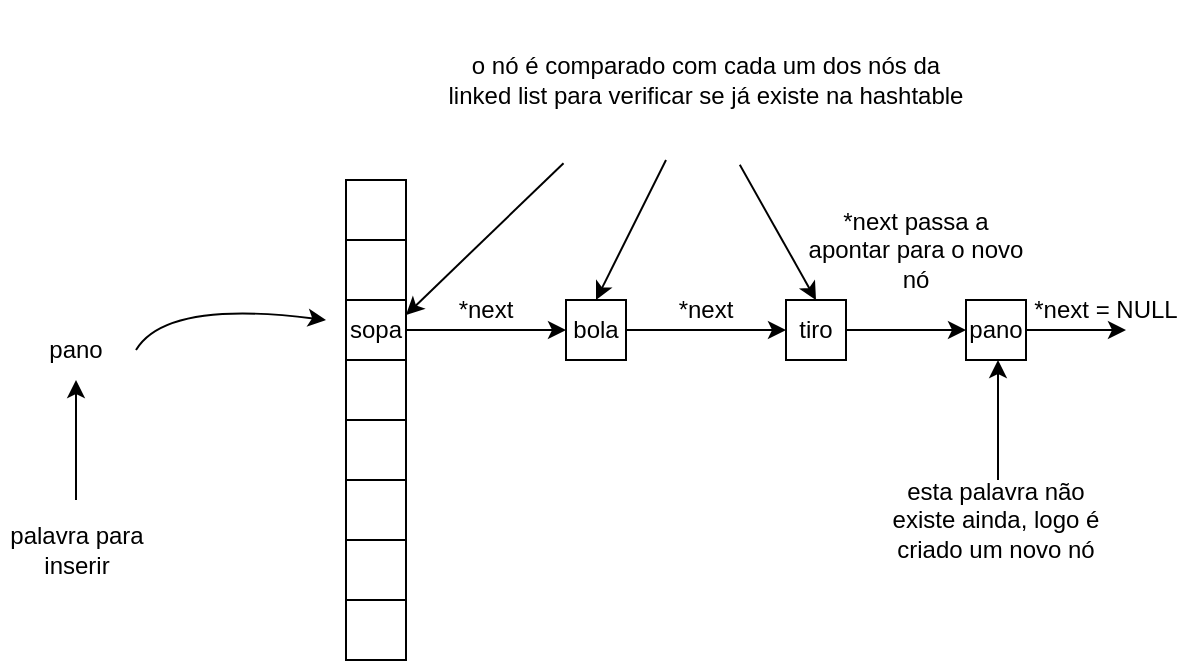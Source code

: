 <mxfile version="20.7.4" type="device"><diagram id="GNLqr0SxL3POz7093wQG" name="Página-1"><mxGraphModel dx="1009" dy="550" grid="1" gridSize="10" guides="1" tooltips="1" connect="1" arrows="1" fold="1" page="1" pageScale="1" pageWidth="827" pageHeight="1169" math="0" shadow="0"><root><mxCell id="0"/><mxCell id="1" parent="0"/><mxCell id="_JCsAopyCfWQyBuYEGsP-1" value="" style="whiteSpace=wrap;html=1;aspect=fixed;" vertex="1" parent="1"><mxGeometry x="210" y="200" width="30" height="30" as="geometry"/></mxCell><mxCell id="_JCsAopyCfWQyBuYEGsP-3" value="" style="whiteSpace=wrap;html=1;aspect=fixed;" vertex="1" parent="1"><mxGeometry x="210" y="230" width="30" height="30" as="geometry"/></mxCell><mxCell id="_JCsAopyCfWQyBuYEGsP-11" value="" style="edgeStyle=orthogonalEdgeStyle;rounded=0;orthogonalLoop=1;jettySize=auto;html=1;" edge="1" parent="1" source="_JCsAopyCfWQyBuYEGsP-4" target="_JCsAopyCfWQyBuYEGsP-10"><mxGeometry relative="1" as="geometry"/></mxCell><mxCell id="_JCsAopyCfWQyBuYEGsP-4" value="sopa" style="whiteSpace=wrap;html=1;aspect=fixed;" vertex="1" parent="1"><mxGeometry x="210" y="260" width="30" height="30" as="geometry"/></mxCell><mxCell id="_JCsAopyCfWQyBuYEGsP-5" value="" style="whiteSpace=wrap;html=1;aspect=fixed;" vertex="1" parent="1"><mxGeometry x="210" y="290" width="30" height="30" as="geometry"/></mxCell><mxCell id="_JCsAopyCfWQyBuYEGsP-6" value="" style="whiteSpace=wrap;html=1;aspect=fixed;" vertex="1" parent="1"><mxGeometry x="210" y="320" width="30" height="30" as="geometry"/></mxCell><mxCell id="_JCsAopyCfWQyBuYEGsP-7" value="" style="whiteSpace=wrap;html=1;aspect=fixed;" vertex="1" parent="1"><mxGeometry x="210" y="350" width="30" height="30" as="geometry"/></mxCell><mxCell id="_JCsAopyCfWQyBuYEGsP-8" value="" style="whiteSpace=wrap;html=1;aspect=fixed;" vertex="1" parent="1"><mxGeometry x="210" y="380" width="30" height="30" as="geometry"/></mxCell><mxCell id="_JCsAopyCfWQyBuYEGsP-9" value="" style="whiteSpace=wrap;html=1;aspect=fixed;" vertex="1" parent="1"><mxGeometry x="210" y="410" width="30" height="30" as="geometry"/></mxCell><mxCell id="_JCsAopyCfWQyBuYEGsP-13" value="" style="edgeStyle=orthogonalEdgeStyle;rounded=0;orthogonalLoop=1;jettySize=auto;html=1;" edge="1" parent="1" source="_JCsAopyCfWQyBuYEGsP-10" target="_JCsAopyCfWQyBuYEGsP-12"><mxGeometry relative="1" as="geometry"/></mxCell><mxCell id="_JCsAopyCfWQyBuYEGsP-10" value="bola" style="whiteSpace=wrap;html=1;aspect=fixed;" vertex="1" parent="1"><mxGeometry x="320" y="260" width="30" height="30" as="geometry"/></mxCell><mxCell id="_JCsAopyCfWQyBuYEGsP-42" value="" style="edgeStyle=orthogonalEdgeStyle;rounded=0;orthogonalLoop=1;jettySize=auto;html=1;" edge="1" parent="1" source="_JCsAopyCfWQyBuYEGsP-12" target="_JCsAopyCfWQyBuYEGsP-32"><mxGeometry relative="1" as="geometry"/></mxCell><mxCell id="_JCsAopyCfWQyBuYEGsP-12" value="tiro" style="whiteSpace=wrap;html=1;aspect=fixed;" vertex="1" parent="1"><mxGeometry x="430" y="260" width="30" height="30" as="geometry"/></mxCell><mxCell id="_JCsAopyCfWQyBuYEGsP-14" value="*next" style="text;html=1;strokeColor=none;fillColor=none;align=center;verticalAlign=middle;whiteSpace=wrap;rounded=0;" vertex="1" parent="1"><mxGeometry x="250" y="250" width="60" height="30" as="geometry"/></mxCell><mxCell id="_JCsAopyCfWQyBuYEGsP-15" value="*next" style="text;html=1;strokeColor=none;fillColor=none;align=center;verticalAlign=middle;whiteSpace=wrap;rounded=0;" vertex="1" parent="1"><mxGeometry x="360" y="250" width="60" height="30" as="geometry"/></mxCell><mxCell id="_JCsAopyCfWQyBuYEGsP-22" value="palavra para inserir" style="text;html=1;strokeColor=none;fillColor=none;align=center;verticalAlign=middle;whiteSpace=wrap;rounded=0;rotation=0;" vertex="1" parent="1"><mxGeometry x="37.5" y="370" width="75" height="30" as="geometry"/></mxCell><mxCell id="_JCsAopyCfWQyBuYEGsP-24" value="" style="endArrow=classic;html=1;rounded=0;" edge="1" parent="1"><mxGeometry width="50" height="50" relative="1" as="geometry"><mxPoint x="75" y="360" as="sourcePoint"/><mxPoint x="75" y="300" as="targetPoint"/></mxGeometry></mxCell><mxCell id="_JCsAopyCfWQyBuYEGsP-27" value="o nó é comparado com cada um dos nós da linked list para verificar se já existe na hashtable" style="text;html=1;strokeColor=none;fillColor=none;align=center;verticalAlign=middle;whiteSpace=wrap;rounded=0;" vertex="1" parent="1"><mxGeometry x="260" y="110" width="260" height="80" as="geometry"/></mxCell><mxCell id="_JCsAopyCfWQyBuYEGsP-28" value="" style="endArrow=classic;html=1;rounded=0;entryX=0.5;entryY=0;entryDx=0;entryDy=0;" edge="1" parent="1" source="_JCsAopyCfWQyBuYEGsP-27" target="_JCsAopyCfWQyBuYEGsP-10"><mxGeometry width="50" height="50" relative="1" as="geometry"><mxPoint x="330" y="230" as="sourcePoint"/><mxPoint x="380" y="180" as="targetPoint"/></mxGeometry></mxCell><mxCell id="_JCsAopyCfWQyBuYEGsP-29" value="" style="endArrow=classic;html=1;rounded=0;entryX=0.5;entryY=0;entryDx=0;entryDy=0;exitX=0.565;exitY=1.03;exitDx=0;exitDy=0;exitPerimeter=0;" edge="1" parent="1" source="_JCsAopyCfWQyBuYEGsP-27" target="_JCsAopyCfWQyBuYEGsP-12"><mxGeometry width="50" height="50" relative="1" as="geometry"><mxPoint x="420" y="240" as="sourcePoint"/><mxPoint x="470" y="190" as="targetPoint"/></mxGeometry></mxCell><mxCell id="_JCsAopyCfWQyBuYEGsP-30" value="esta palavra não existe ainda, logo é criado um novo nó" style="text;html=1;strokeColor=none;fillColor=none;align=center;verticalAlign=middle;whiteSpace=wrap;rounded=0;" vertex="1" parent="1"><mxGeometry x="480" y="350" width="110" height="40" as="geometry"/></mxCell><mxCell id="_JCsAopyCfWQyBuYEGsP-32" value="pano" style="whiteSpace=wrap;html=1;aspect=fixed;" vertex="1" parent="1"><mxGeometry x="520" y="260" width="30" height="30" as="geometry"/></mxCell><mxCell id="_JCsAopyCfWQyBuYEGsP-34" value="pano" style="text;html=1;strokeColor=none;fillColor=none;align=center;verticalAlign=middle;whiteSpace=wrap;rounded=0;" vertex="1" parent="1"><mxGeometry x="45" y="270" width="60" height="30" as="geometry"/></mxCell><mxCell id="_JCsAopyCfWQyBuYEGsP-36" value="" style="endArrow=classic;html=1;rounded=0;" edge="1" parent="1"><mxGeometry width="50" height="50" relative="1" as="geometry"><mxPoint x="536" y="350" as="sourcePoint"/><mxPoint x="536" y="290" as="targetPoint"/></mxGeometry></mxCell><mxCell id="_JCsAopyCfWQyBuYEGsP-39" value="" style="endArrow=classic;html=1;rounded=0;entryX=1;entryY=0.25;entryDx=0;entryDy=0;exitX=0.226;exitY=1.02;exitDx=0;exitDy=0;exitPerimeter=0;" edge="1" parent="1" source="_JCsAopyCfWQyBuYEGsP-27" target="_JCsAopyCfWQyBuYEGsP-4"><mxGeometry width="50" height="50" relative="1" as="geometry"><mxPoint x="270" y="240" as="sourcePoint"/><mxPoint x="320" y="190" as="targetPoint"/></mxGeometry></mxCell><mxCell id="_JCsAopyCfWQyBuYEGsP-41" value="" style="curved=1;endArrow=classic;html=1;rounded=0;exitX=1;exitY=0.5;exitDx=0;exitDy=0;" edge="1" parent="1" source="_JCsAopyCfWQyBuYEGsP-34"><mxGeometry width="50" height="50" relative="1" as="geometry"><mxPoint x="120" y="310" as="sourcePoint"/><mxPoint x="200" y="270" as="targetPoint"/><Array as="points"><mxPoint x="120" y="260"/></Array></mxGeometry></mxCell><mxCell id="_JCsAopyCfWQyBuYEGsP-43" value="*next passa a apontar para o novo nó" style="text;html=1;strokeColor=none;fillColor=none;align=center;verticalAlign=middle;whiteSpace=wrap;rounded=0;" vertex="1" parent="1"><mxGeometry x="440" y="220" width="110" height="30" as="geometry"/></mxCell><mxCell id="_JCsAopyCfWQyBuYEGsP-44" value="" style="endArrow=classic;html=1;rounded=0;exitX=1;exitY=0.5;exitDx=0;exitDy=0;" edge="1" parent="1" source="_JCsAopyCfWQyBuYEGsP-32"><mxGeometry width="50" height="50" relative="1" as="geometry"><mxPoint x="570" y="300" as="sourcePoint"/><mxPoint x="600" y="275" as="targetPoint"/></mxGeometry></mxCell><mxCell id="_JCsAopyCfWQyBuYEGsP-45" value="*next = NULL" style="text;html=1;strokeColor=none;fillColor=none;align=center;verticalAlign=middle;whiteSpace=wrap;rounded=0;" vertex="1" parent="1"><mxGeometry x="550" y="250" width="80" height="30" as="geometry"/></mxCell></root></mxGraphModel></diagram></mxfile>